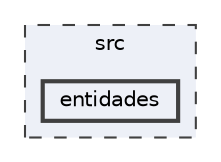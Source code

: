 digraph "src/entidades"
{
 // LATEX_PDF_SIZE
  bgcolor="transparent";
  edge [fontname=Helvetica,fontsize=10,labelfontname=Helvetica,labelfontsize=10];
  node [fontname=Helvetica,fontsize=10,shape=box,height=0.2,width=0.4];
  compound=true
  subgraph clusterdir_68267d1309a1af8e8297ef4c3efbcdba {
    graph [ bgcolor="#edf0f7", pencolor="grey25", label="src", fontname=Helvetica,fontsize=10 style="filled,dashed", URL="dir_68267d1309a1af8e8297ef4c3efbcdba.html",tooltip=""]
  dir_71deac24e70328c7a2e48123f9c9cd23 [label="entidades", fillcolor="#edf0f7", color="grey25", style="filled,bold", URL="dir_71deac24e70328c7a2e48123f9c9cd23.html",tooltip=""];
  }
}
